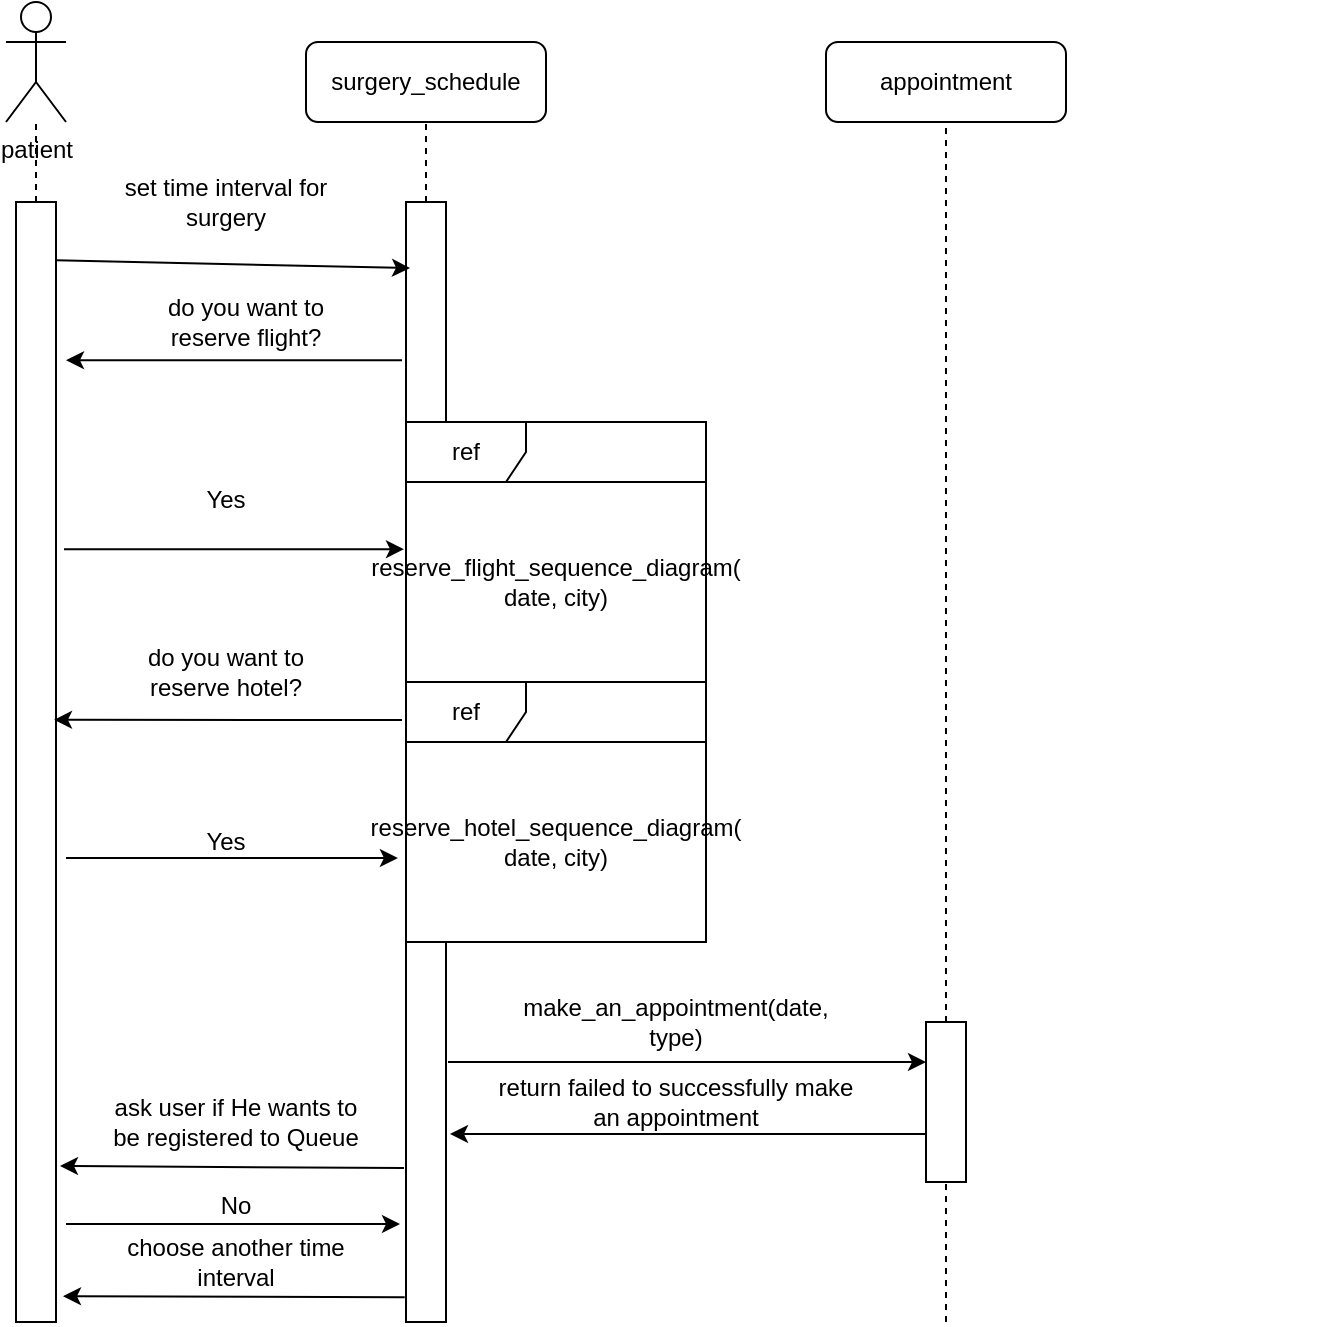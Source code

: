 <mxfile version="12.4.7" type="device"><diagram id="q78AgeJO5H-_JPZKx4IU" name="Page-1"><mxGraphModel dx="1129" dy="608" grid="1" gridSize="10" guides="1" tooltips="1" connect="1" arrows="1" fold="1" page="1" pageScale="1" pageWidth="850" pageHeight="1100" math="0" shadow="0"><root><mxCell id="0"/><mxCell id="1" parent="0"/><mxCell id="_O_I6msaPjnpDwmRmlW7-1" value="patient" style="shape=umlActor;verticalLabelPosition=bottom;labelBackgroundColor=#ffffff;verticalAlign=top;html=1;outlineConnect=0;" parent="1" vertex="1"><mxGeometry x="80" y="180" width="30" height="60" as="geometry"/></mxCell><mxCell id="_O_I6msaPjnpDwmRmlW7-2" value="" style="endArrow=none;dashed=1;html=1;" parent="1" source="_O_I6msaPjnpDwmRmlW7-3" target="_O_I6msaPjnpDwmRmlW7-1" edge="1"><mxGeometry width="50" height="50" relative="1" as="geometry"><mxPoint x="94" y="600" as="sourcePoint"/><mxPoint x="140" y="310" as="targetPoint"/></mxGeometry></mxCell><mxCell id="_O_I6msaPjnpDwmRmlW7-3" value="" style="rounded=0;whiteSpace=wrap;html=1;" parent="1" vertex="1"><mxGeometry x="85" y="280" width="20" height="560" as="geometry"/></mxCell><mxCell id="_O_I6msaPjnpDwmRmlW7-5" value="surgery_schedule" style="rounded=1;whiteSpace=wrap;html=1;" parent="1" vertex="1"><mxGeometry x="230" y="200" width="120" height="40" as="geometry"/></mxCell><mxCell id="_O_I6msaPjnpDwmRmlW7-6" value="" style="endArrow=none;dashed=1;html=1;entryX=0.5;entryY=1;entryDx=0;entryDy=0;" parent="1" source="_O_I6msaPjnpDwmRmlW7-7" target="_O_I6msaPjnpDwmRmlW7-5" edge="1"><mxGeometry width="50" height="50" relative="1" as="geometry"><mxPoint x="290" y="600" as="sourcePoint"/><mxPoint x="300" y="300" as="targetPoint"/></mxGeometry></mxCell><mxCell id="_O_I6msaPjnpDwmRmlW7-7" value="" style="rounded=0;whiteSpace=wrap;html=1;" parent="1" vertex="1"><mxGeometry x="280" y="280" width="20" height="560" as="geometry"/></mxCell><mxCell id="_O_I6msaPjnpDwmRmlW7-9" value="" style="endArrow=classic;html=1;exitX=1;exitY=0.052;exitDx=0;exitDy=0;exitPerimeter=0;entryX=0.1;entryY=0.059;entryDx=0;entryDy=0;entryPerimeter=0;" parent="1" source="_O_I6msaPjnpDwmRmlW7-3" target="_O_I6msaPjnpDwmRmlW7-7" edge="1"><mxGeometry width="50" height="50" relative="1" as="geometry"><mxPoint x="190" y="380" as="sourcePoint"/><mxPoint x="240" y="330" as="targetPoint"/></mxGeometry></mxCell><mxCell id="_O_I6msaPjnpDwmRmlW7-10" value="set time interval for surgery" style="text;html=1;strokeColor=none;fillColor=none;align=center;verticalAlign=middle;whiteSpace=wrap;rounded=0;" parent="1" vertex="1"><mxGeometry x="130" y="270" width="120" height="20" as="geometry"/></mxCell><mxCell id="_O_I6msaPjnpDwmRmlW7-18" value="" style="endArrow=classic;html=1;exitX=-0.1;exitY=0.197;exitDx=0;exitDy=0;exitPerimeter=0;entryX=1.25;entryY=0.197;entryDx=0;entryDy=0;entryPerimeter=0;" parent="1" edge="1"><mxGeometry width="50" height="50" relative="1" as="geometry"><mxPoint x="278" y="359.13" as="sourcePoint"/><mxPoint x="110" y="359.13" as="targetPoint"/></mxGeometry></mxCell><mxCell id="_O_I6msaPjnpDwmRmlW7-19" value="do you want to reserve flight?" style="text;html=1;strokeColor=none;fillColor=none;align=center;verticalAlign=middle;whiteSpace=wrap;rounded=0;" parent="1" vertex="1"><mxGeometry x="140" y="330" width="120" height="20" as="geometry"/></mxCell><mxCell id="_O_I6msaPjnpDwmRmlW7-21" value="" style="endArrow=classic;html=1;exitX=1.15;exitY=0.445;exitDx=0;exitDy=0;exitPerimeter=0;entryX=-0.1;entryY=0.445;entryDx=0;entryDy=0;entryPerimeter=0;" parent="1" edge="1"><mxGeometry width="50" height="50" relative="1" as="geometry"><mxPoint x="109" y="453.6" as="sourcePoint"/><mxPoint x="279" y="453.6" as="targetPoint"/></mxGeometry></mxCell><mxCell id="_O_I6msaPjnpDwmRmlW7-23" value="Yes" style="text;html=1;strokeColor=none;fillColor=none;align=center;verticalAlign=middle;whiteSpace=wrap;rounded=0;" parent="1" vertex="1"><mxGeometry x="170" y="419" width="40" height="20" as="geometry"/></mxCell><mxCell id="_O_I6msaPjnpDwmRmlW7-24" value="ref" style="shape=umlFrame;whiteSpace=wrap;html=1;" parent="1" vertex="1"><mxGeometry x="280" y="390" width="150" height="130" as="geometry"/></mxCell><mxCell id="_O_I6msaPjnpDwmRmlW7-25" value="reserve_flight_sequence_diagram( date, city)" style="rounded=0;whiteSpace=wrap;html=1;" parent="1" vertex="1"><mxGeometry x="280" y="420" width="150" height="100" as="geometry"/></mxCell><mxCell id="_O_I6msaPjnpDwmRmlW7-26" value="" style="endArrow=classic;html=1;entryX=0.95;entryY=0.879;entryDx=0;entryDy=0;entryPerimeter=0;" parent="1" edge="1"><mxGeometry width="50" height="50" relative="1" as="geometry"><mxPoint x="278" y="539" as="sourcePoint"/><mxPoint x="104" y="538.92" as="targetPoint"/></mxGeometry></mxCell><mxCell id="_O_I6msaPjnpDwmRmlW7-27" value="do you want to reserve hotel?" style="text;html=1;strokeColor=none;fillColor=none;align=center;verticalAlign=middle;whiteSpace=wrap;rounded=0;" parent="1" vertex="1"><mxGeometry x="135" y="505" width="110" height="20" as="geometry"/></mxCell><mxCell id="_O_I6msaPjnpDwmRmlW7-31" value="ref" style="shape=umlFrame;whiteSpace=wrap;html=1;" parent="1" vertex="1"><mxGeometry x="280" y="520" width="150" height="130" as="geometry"/></mxCell><mxCell id="_O_I6msaPjnpDwmRmlW7-32" value="reserve_hotel_sequence_diagram( date, city)" style="rounded=0;whiteSpace=wrap;html=1;" parent="1" vertex="1"><mxGeometry x="280" y="550" width="150" height="100" as="geometry"/></mxCell><mxCell id="_O_I6msaPjnpDwmRmlW7-33" value="" style="endArrow=classic;html=1;entryX=-0.027;entryY=0.58;entryDx=0;entryDy=0;entryPerimeter=0;" parent="1" target="_O_I6msaPjnpDwmRmlW7-32" edge="1"><mxGeometry width="50" height="50" relative="1" as="geometry"><mxPoint x="110" y="608" as="sourcePoint"/><mxPoint x="240" y="630" as="targetPoint"/></mxGeometry></mxCell><mxCell id="_O_I6msaPjnpDwmRmlW7-34" value="Yes" style="text;html=1;strokeColor=none;fillColor=none;align=center;verticalAlign=middle;whiteSpace=wrap;rounded=0;" parent="1" vertex="1"><mxGeometry x="170" y="590" width="40" height="20" as="geometry"/></mxCell><mxCell id="_O_I6msaPjnpDwmRmlW7-37" value="appointment" style="rounded=1;whiteSpace=wrap;html=1;" parent="1" vertex="1"><mxGeometry x="490" y="200" width="120" height="40" as="geometry"/></mxCell><mxCell id="_O_I6msaPjnpDwmRmlW7-38" value="" style="endArrow=none;dashed=1;html=1;entryX=0.5;entryY=1;entryDx=0;entryDy=0;" parent="1" source="_O_I6msaPjnpDwmRmlW7-39" target="_O_I6msaPjnpDwmRmlW7-37" edge="1"><mxGeometry width="50" height="50" relative="1" as="geometry"><mxPoint x="550" y="800" as="sourcePoint"/><mxPoint x="570" y="450" as="targetPoint"/></mxGeometry></mxCell><mxCell id="_O_I6msaPjnpDwmRmlW7-39" value="" style="rounded=0;whiteSpace=wrap;html=1;" parent="1" vertex="1"><mxGeometry x="540" y="690" width="20" height="80" as="geometry"/></mxCell><mxCell id="_O_I6msaPjnpDwmRmlW7-40" value="" style="endArrow=none;dashed=1;html=1;entryX=0.5;entryY=1;entryDx=0;entryDy=0;" parent="1" target="_O_I6msaPjnpDwmRmlW7-39" edge="1"><mxGeometry width="50" height="50" relative="1" as="geometry"><mxPoint x="550" y="840" as="sourcePoint"/><mxPoint x="550" y="240" as="targetPoint"/></mxGeometry></mxCell><mxCell id="_O_I6msaPjnpDwmRmlW7-41" value="" style="endArrow=classic;html=1;entryX=0;entryY=0.25;entryDx=0;entryDy=0;" parent="1" target="_O_I6msaPjnpDwmRmlW7-39" edge="1"><mxGeometry width="50" height="50" relative="1" as="geometry"><mxPoint x="301" y="710" as="sourcePoint"/><mxPoint x="470" y="720" as="targetPoint"/></mxGeometry></mxCell><mxCell id="_O_I6msaPjnpDwmRmlW7-42" value="make_an_appointment(date, type)" style="text;html=1;strokeColor=none;fillColor=none;align=center;verticalAlign=middle;whiteSpace=wrap;rounded=0;" parent="1" vertex="1"><mxGeometry x="360" y="680" width="110" height="20" as="geometry"/></mxCell><mxCell id="_O_I6msaPjnpDwmRmlW7-43" value="" style="endArrow=classic;html=1;" parent="1" edge="1"><mxGeometry width="50" height="50" relative="1" as="geometry"><mxPoint x="540" y="746" as="sourcePoint"/><mxPoint x="302" y="746" as="targetPoint"/></mxGeometry></mxCell><mxCell id="_O_I6msaPjnpDwmRmlW7-44" value="return failed to successfully make an appointment" style="text;html=1;strokeColor=none;fillColor=none;align=center;verticalAlign=middle;whiteSpace=wrap;rounded=0;" parent="1" vertex="1"><mxGeometry x="320" y="720" width="190" height="20" as="geometry"/></mxCell><mxCell id="_O_I6msaPjnpDwmRmlW7-53" value="" style="endArrow=classic;html=1;exitX=-0.05;exitY=0.989;exitDx=0;exitDy=0;exitPerimeter=0;entryX=1.1;entryY=0.987;entryDx=0;entryDy=0;entryPerimeter=0;" parent="1" edge="1"><mxGeometry width="50" height="50" relative="1" as="geometry"><mxPoint x="279" y="763.06" as="sourcePoint"/><mxPoint x="107" y="761.98" as="targetPoint"/></mxGeometry></mxCell><mxCell id="_O_I6msaPjnpDwmRmlW7-55" value="ask user if He wants to be registered to Queue" style="text;html=1;strokeColor=none;fillColor=none;align=center;verticalAlign=middle;whiteSpace=wrap;rounded=0;" parent="1" vertex="1"><mxGeometry x="130" y="730" width="130" height="20" as="geometry"/></mxCell><mxCell id="_2-ipDveyON1AHBnge93-1" value="" style="endArrow=classic;html=1;" edge="1" parent="1"><mxGeometry width="50" height="50" relative="1" as="geometry"><mxPoint x="110" y="791" as="sourcePoint"/><mxPoint x="277" y="791" as="targetPoint"/></mxGeometry></mxCell><mxCell id="_2-ipDveyON1AHBnge93-2" value="No" style="text;html=1;strokeColor=none;fillColor=none;align=center;verticalAlign=middle;whiteSpace=wrap;rounded=0;" vertex="1" parent="1"><mxGeometry x="175" y="772" width="40" height="20" as="geometry"/></mxCell><mxCell id="_2-ipDveyON1AHBnge93-6" value="" style="endArrow=none;dashed=1;html=1;entryX=0.5;entryY=1;entryDx=0;entryDy=0;" edge="1" parent="1"><mxGeometry width="50" height="50" relative="1" as="geometry"><mxPoint x="740.0" y="840" as="sourcePoint"/><mxPoint x="740.0" y="840" as="targetPoint"/></mxGeometry></mxCell><mxCell id="_2-ipDveyON1AHBnge93-13" value="" style="endArrow=classic;html=1;exitX=-0.033;exitY=0.978;exitDx=0;exitDy=0;exitPerimeter=0;entryX=1.175;entryY=0.977;entryDx=0;entryDy=0;entryPerimeter=0;" edge="1" parent="1" source="_O_I6msaPjnpDwmRmlW7-7" target="_O_I6msaPjnpDwmRmlW7-3"><mxGeometry width="50" height="50" relative="1" as="geometry"><mxPoint x="230" y="930" as="sourcePoint"/><mxPoint x="280" y="880" as="targetPoint"/></mxGeometry></mxCell><mxCell id="_2-ipDveyON1AHBnge93-14" value="choose another time interval" style="text;html=1;strokeColor=none;fillColor=none;align=center;verticalAlign=middle;whiteSpace=wrap;rounded=0;" vertex="1" parent="1"><mxGeometry x="130" y="800" width="130" height="20" as="geometry"/></mxCell></root></mxGraphModel></diagram></mxfile>